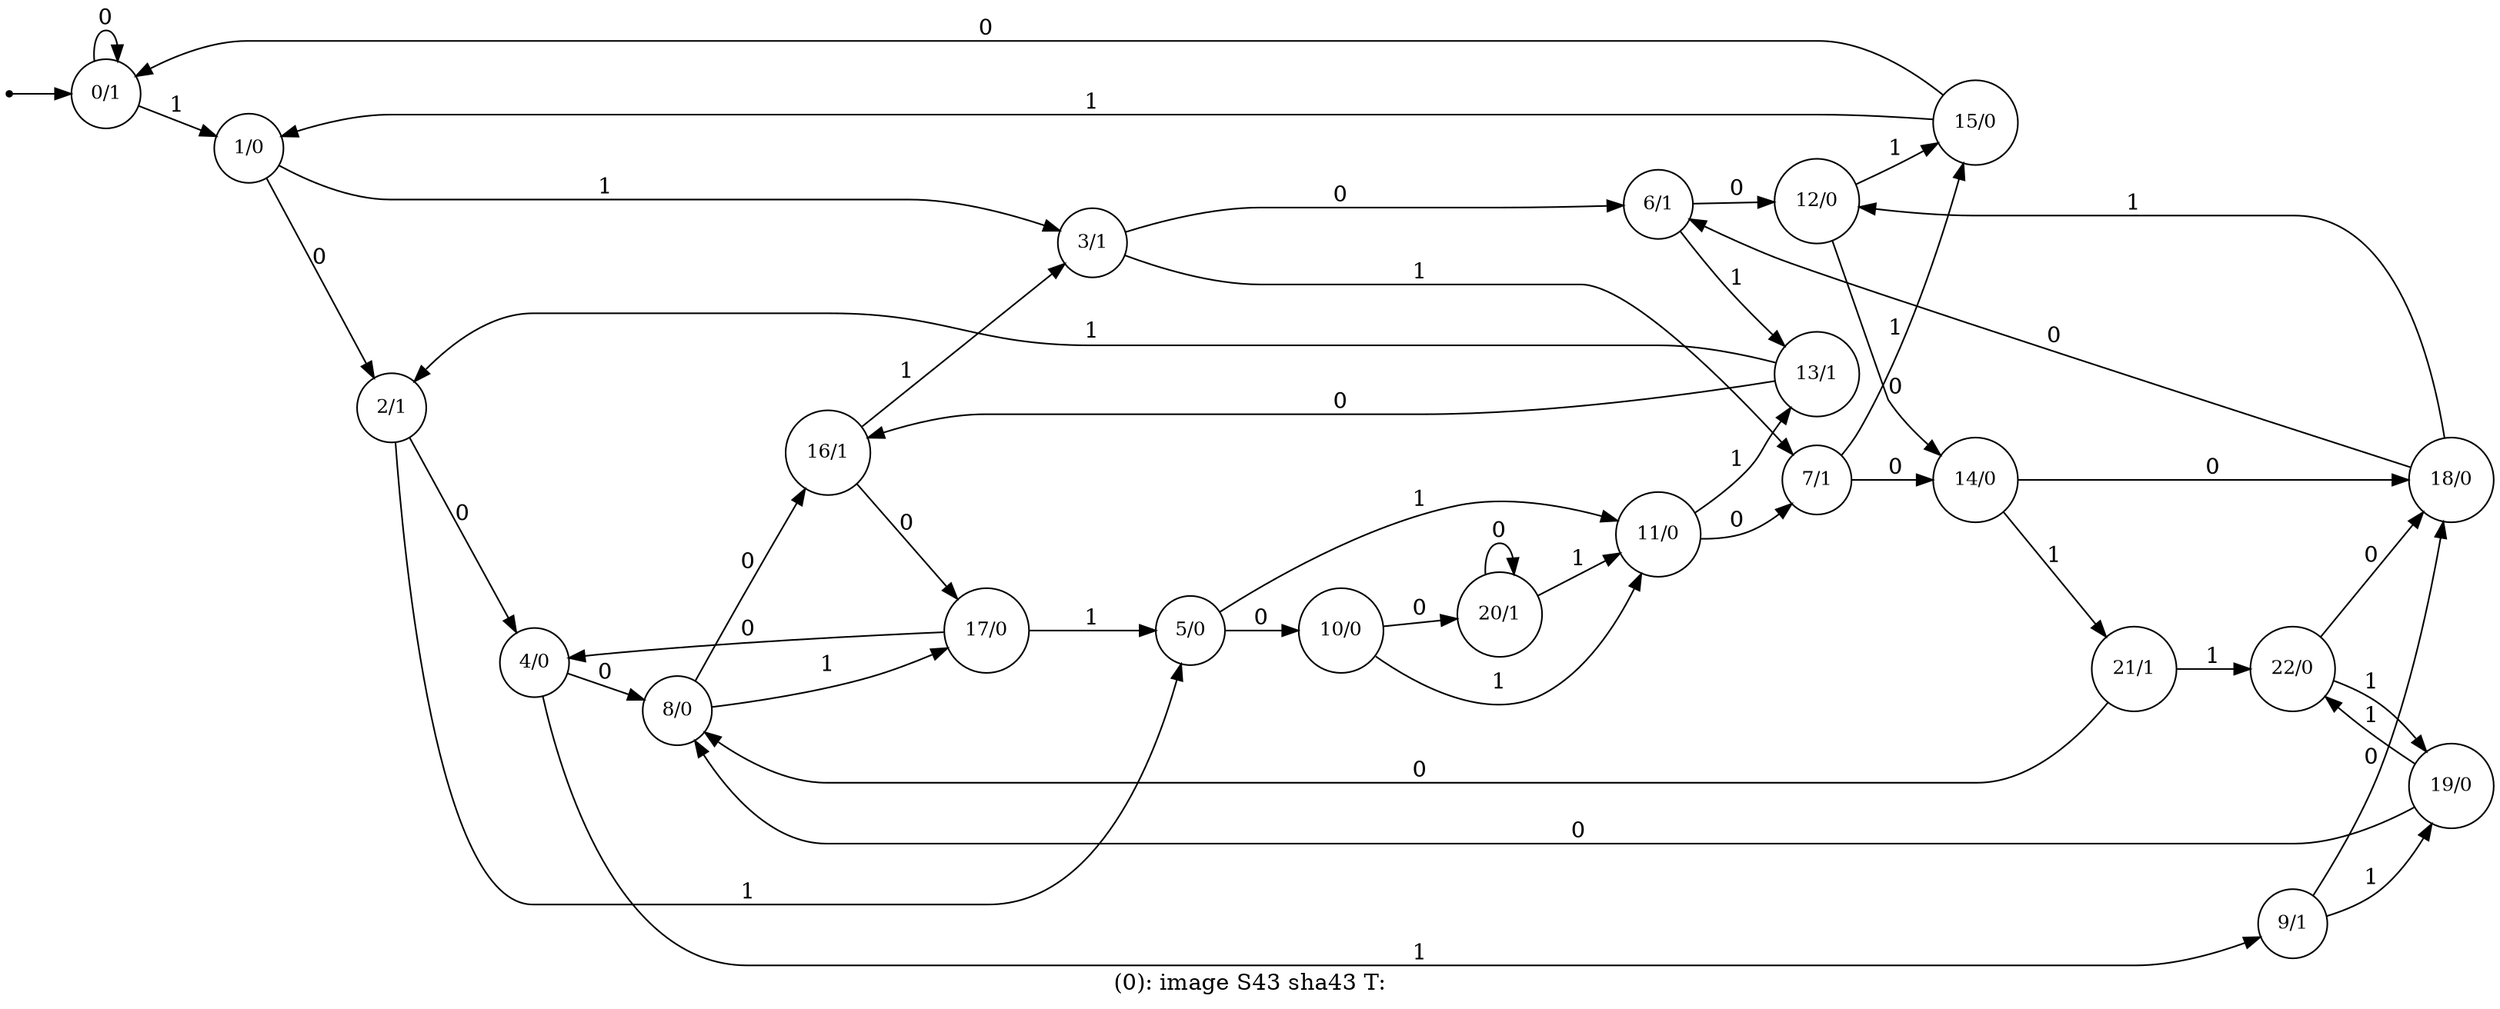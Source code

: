 digraph G {
label = "(0): image S43 sha43 T:";
rankdir = LR;
node [shape = circle, label="0/1", fontsize=12]0;
node [shape = circle, label="1/0", fontsize=12]1;
node [shape = circle, label="2/1", fontsize=12]2;
node [shape = circle, label="3/1", fontsize=12]3;
node [shape = circle, label="4/0", fontsize=12]4;
node [shape = circle, label="5/0", fontsize=12]5;
node [shape = circle, label="6/1", fontsize=12]6;
node [shape = circle, label="7/1", fontsize=12]7;
node [shape = circle, label="8/0", fontsize=12]8;
node [shape = circle, label="9/1", fontsize=12]9;
node [shape = circle, label="10/0", fontsize=12]10;
node [shape = circle, label="11/0", fontsize=12]11;
node [shape = circle, label="12/0", fontsize=12]12;
node [shape = circle, label="13/1", fontsize=12]13;
node [shape = circle, label="14/0", fontsize=12]14;
node [shape = circle, label="15/0", fontsize=12]15;
node [shape = circle, label="16/1", fontsize=12]16;
node [shape = circle, label="17/0", fontsize=12]17;
node [shape = circle, label="18/0", fontsize=12]18;
node [shape = circle, label="19/0", fontsize=12]19;
node [shape = circle, label="20/1", fontsize=12]20;
node [shape = circle, label="21/1", fontsize=12]21;
node [shape = circle, label="22/0", fontsize=12]22;
node [shape = point ]; qi
qi -> 0;
0 -> 0[ label = "0"];
0 -> 1[ label = "1"];
1 -> 2[ label = "0"];
1 -> 3[ label = "1"];
2 -> 4[ label = "0"];
2 -> 5[ label = "1"];
3 -> 6[ label = "0"];
3 -> 7[ label = "1"];
4 -> 8[ label = "0"];
4 -> 9[ label = "1"];
5 -> 10[ label = "0"];
5 -> 11[ label = "1"];
6 -> 12[ label = "0"];
6 -> 13[ label = "1"];
7 -> 14[ label = "0"];
7 -> 15[ label = "1"];
8 -> 16[ label = "0"];
8 -> 17[ label = "1"];
9 -> 18[ label = "0"];
9 -> 19[ label = "1"];
10 -> 11[ label = "1"];
10 -> 20[ label = "0"];
11 -> 7[ label = "0"];
11 -> 13[ label = "1"];
12 -> 14[ label = "0"];
12 -> 15[ label = "1"];
13 -> 2[ label = "1"];
13 -> 16[ label = "0"];
14 -> 18[ label = "0"];
14 -> 21[ label = "1"];
15 -> 0[ label = "0"];
15 -> 1[ label = "1"];
16 -> 3[ label = "1"];
16 -> 17[ label = "0"];
17 -> 4[ label = "0"];
17 -> 5[ label = "1"];
18 -> 6[ label = "0"];
18 -> 12[ label = "1"];
19 -> 8[ label = "0"];
19 -> 22[ label = "1"];
20 -> 11[ label = "1"];
20 -> 20[ label = "0"];
21 -> 8[ label = "0"];
21 -> 22[ label = "1"];
22 -> 18[ label = "0"];
22 -> 19[ label = "1"];
}
